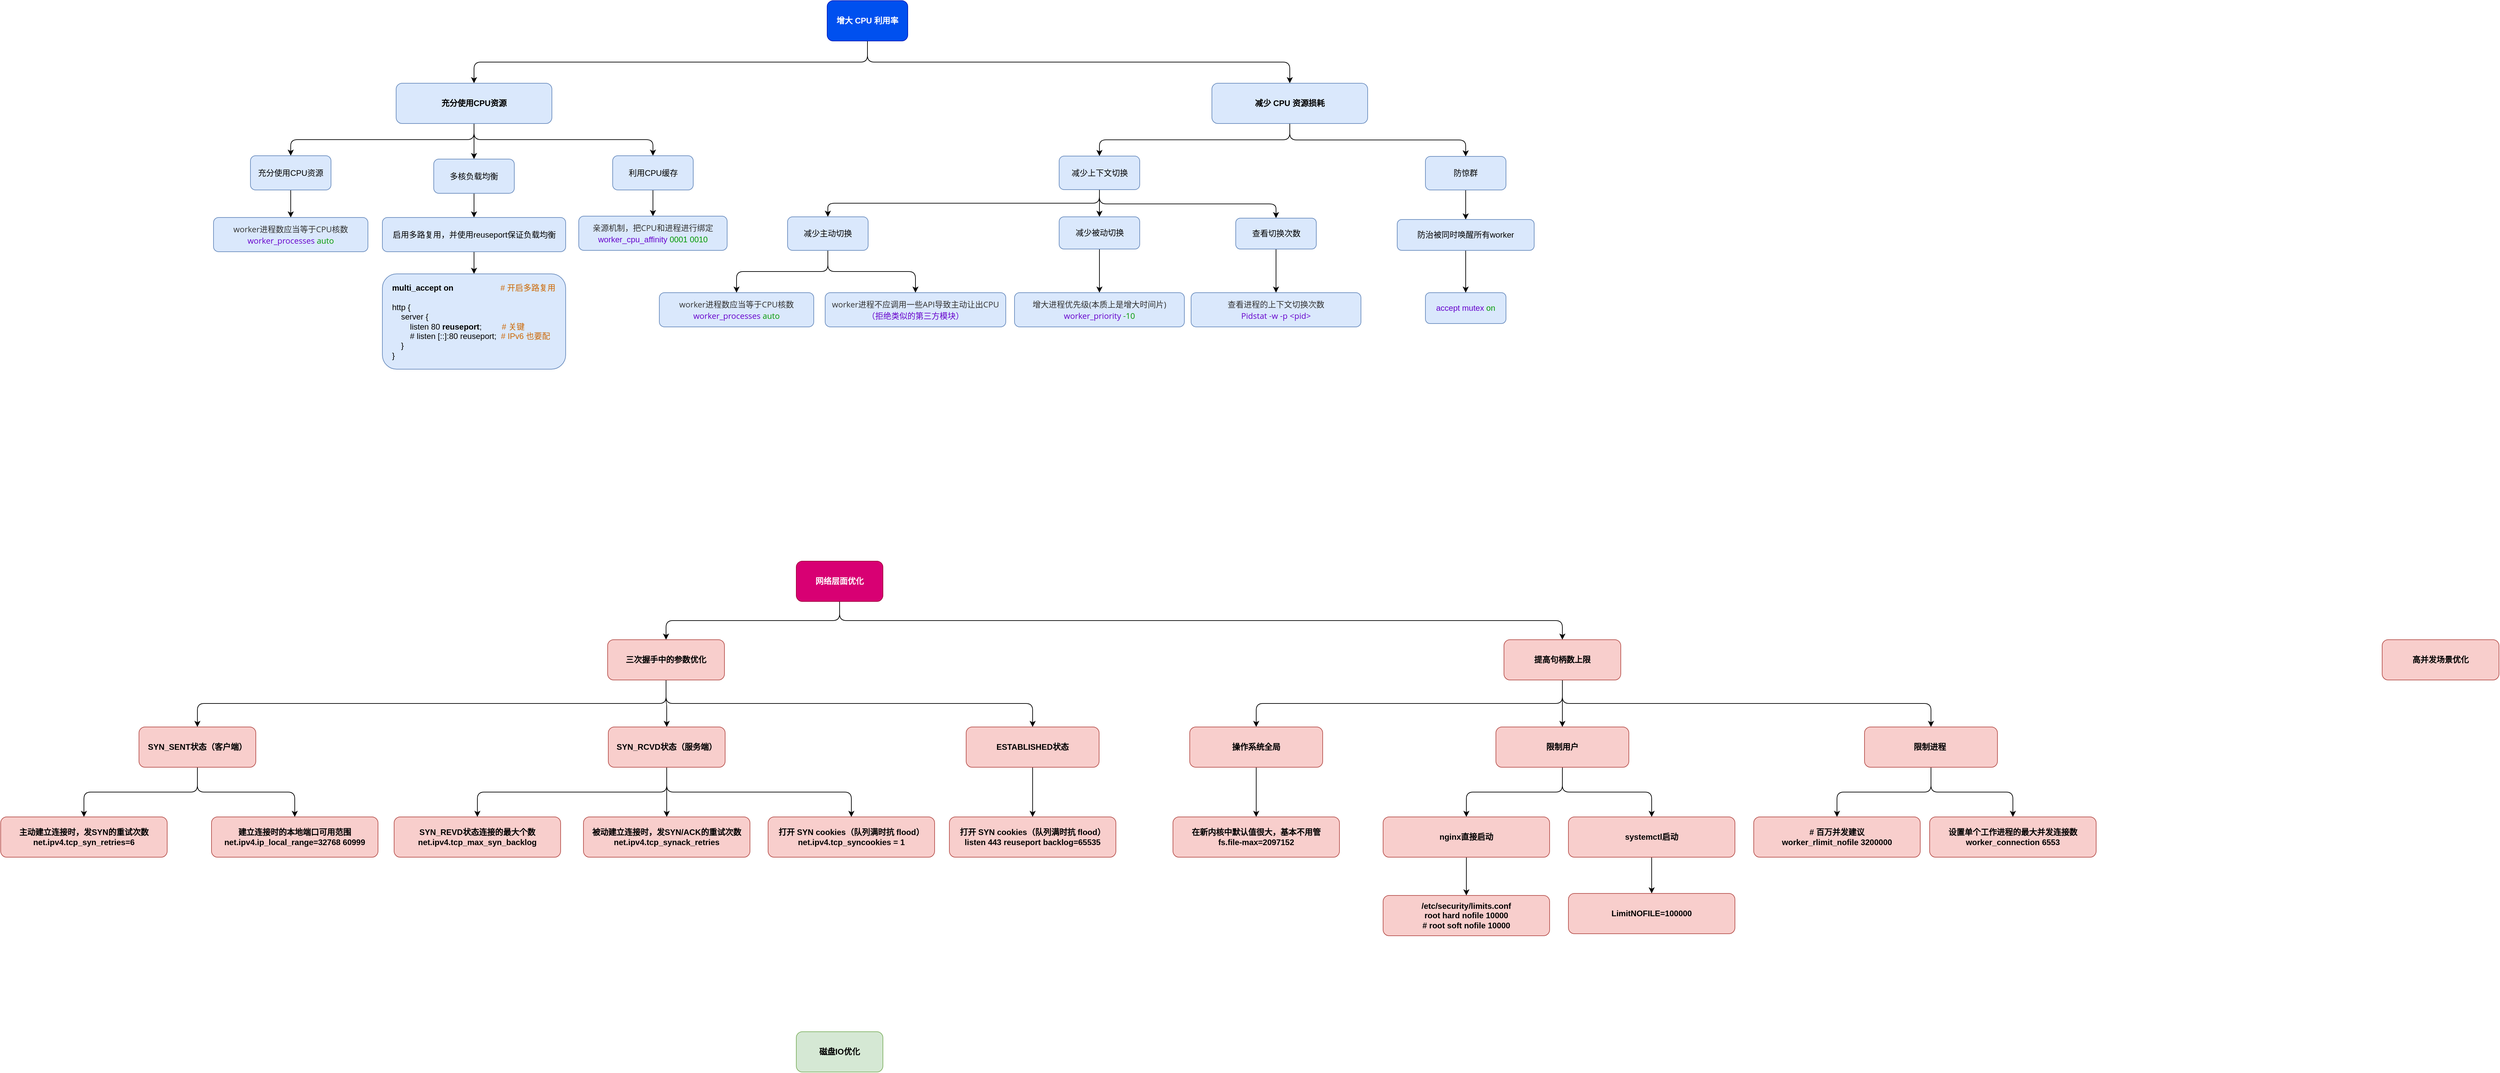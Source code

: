 <mxfile version="24.2.5" type="device">
  <diagram name="第 1 页" id="2fdxpdfWmJtgKMFPQG-g">
    <mxGraphModel dx="3190" dy="2193" grid="0" gridSize="10" guides="1" tooltips="1" connect="1" arrows="1" fold="1" page="0" pageScale="1" pageWidth="827" pageHeight="1169" math="0" shadow="0">
      <root>
        <mxCell id="0" />
        <mxCell id="1" parent="0" />
        <mxCell id="4s8HwlQ_kGbb7kiYkFLs-62" value="" style="group" parent="1" vertex="1" connectable="0">
          <mxGeometry x="-184" y="-724" width="1967" height="540" as="geometry" />
        </mxCell>
        <mxCell id="4s8HwlQ_kGbb7kiYkFLs-13" style="edgeStyle=orthogonalEdgeStyle;curved=0;rounded=1;orthogonalLoop=1;jettySize=auto;html=1;exitX=0.5;exitY=1;exitDx=0;exitDy=0;entryX=0.5;entryY=0;entryDx=0;entryDy=0;strokeColor=default;align=center;verticalAlign=middle;fontFamily=Helvetica;fontSize=11;fontColor=default;labelBackgroundColor=default;endArrow=classic;" parent="4s8HwlQ_kGbb7kiYkFLs-62" source="4s8HwlQ_kGbb7kiYkFLs-1" target="4s8HwlQ_kGbb7kiYkFLs-2" edge="1">
          <mxGeometry relative="1" as="geometry" />
        </mxCell>
        <mxCell id="4s8HwlQ_kGbb7kiYkFLs-14" style="edgeStyle=orthogonalEdgeStyle;curved=0;rounded=1;orthogonalLoop=1;jettySize=auto;html=1;exitX=0.5;exitY=1;exitDx=0;exitDy=0;entryX=0.5;entryY=0;entryDx=0;entryDy=0;strokeColor=default;align=center;verticalAlign=middle;fontFamily=Helvetica;fontSize=11;fontColor=default;labelBackgroundColor=default;endArrow=classic;" parent="4s8HwlQ_kGbb7kiYkFLs-62" source="4s8HwlQ_kGbb7kiYkFLs-1" target="4s8HwlQ_kGbb7kiYkFLs-3" edge="1">
          <mxGeometry relative="1" as="geometry" />
        </mxCell>
        <mxCell id="4s8HwlQ_kGbb7kiYkFLs-1" value="增大 CPU 利用率" style="rounded=1;whiteSpace=wrap;html=1;fillColor=#0050ef;strokeColor=#001DBC;fontStyle=1;fontColor=#ffffff;" parent="4s8HwlQ_kGbb7kiYkFLs-62" vertex="1">
          <mxGeometry x="914" y="-9" width="120" height="60" as="geometry" />
        </mxCell>
        <mxCell id="4s8HwlQ_kGbb7kiYkFLs-18" style="edgeStyle=orthogonalEdgeStyle;curved=0;rounded=1;orthogonalLoop=1;jettySize=auto;html=1;exitX=0.5;exitY=1;exitDx=0;exitDy=0;entryX=0.5;entryY=0;entryDx=0;entryDy=0;strokeColor=default;align=center;verticalAlign=middle;fontFamily=Helvetica;fontSize=11;fontColor=default;labelBackgroundColor=default;endArrow=classic;" parent="4s8HwlQ_kGbb7kiYkFLs-62" source="4s8HwlQ_kGbb7kiYkFLs-2" target="4s8HwlQ_kGbb7kiYkFLs-15" edge="1">
          <mxGeometry relative="1" as="geometry" />
        </mxCell>
        <mxCell id="4s8HwlQ_kGbb7kiYkFLs-19" style="edgeStyle=orthogonalEdgeStyle;curved=0;rounded=1;orthogonalLoop=1;jettySize=auto;html=1;exitX=0.5;exitY=1;exitDx=0;exitDy=0;entryX=0.5;entryY=0;entryDx=0;entryDy=0;strokeColor=default;align=center;verticalAlign=middle;fontFamily=Helvetica;fontSize=11;fontColor=default;labelBackgroundColor=default;endArrow=classic;" parent="4s8HwlQ_kGbb7kiYkFLs-62" source="4s8HwlQ_kGbb7kiYkFLs-2" target="4s8HwlQ_kGbb7kiYkFLs-16" edge="1">
          <mxGeometry relative="1" as="geometry" />
        </mxCell>
        <mxCell id="4s8HwlQ_kGbb7kiYkFLs-28" style="edgeStyle=orthogonalEdgeStyle;curved=0;rounded=1;orthogonalLoop=1;jettySize=auto;html=1;exitX=0.5;exitY=1;exitDx=0;exitDy=0;strokeColor=default;align=center;verticalAlign=middle;fontFamily=Helvetica;fontSize=11;fontColor=default;labelBackgroundColor=default;endArrow=classic;" parent="4s8HwlQ_kGbb7kiYkFLs-62" source="4s8HwlQ_kGbb7kiYkFLs-2" target="4s8HwlQ_kGbb7kiYkFLs-27" edge="1">
          <mxGeometry relative="1" as="geometry" />
        </mxCell>
        <mxCell id="4s8HwlQ_kGbb7kiYkFLs-2" value="&lt;b&gt;充分使用CPU资源&lt;/b&gt;" style="rounded=1;whiteSpace=wrap;html=1;fillColor=#dae8fc;strokeColor=#6c8ebf;" parent="4s8HwlQ_kGbb7kiYkFLs-62" vertex="1">
          <mxGeometry x="272" y="114" width="232" height="60" as="geometry" />
        </mxCell>
        <mxCell id="4s8HwlQ_kGbb7kiYkFLs-8" style="edgeStyle=orthogonalEdgeStyle;rounded=1;orthogonalLoop=1;jettySize=auto;html=1;exitX=0.5;exitY=1;exitDx=0;exitDy=0;entryX=0.5;entryY=0;entryDx=0;entryDy=0;curved=0;" parent="4s8HwlQ_kGbb7kiYkFLs-62" source="4s8HwlQ_kGbb7kiYkFLs-3" target="4s8HwlQ_kGbb7kiYkFLs-4" edge="1">
          <mxGeometry relative="1" as="geometry" />
        </mxCell>
        <mxCell id="4s8HwlQ_kGbb7kiYkFLs-26" style="edgeStyle=orthogonalEdgeStyle;curved=0;rounded=1;orthogonalLoop=1;jettySize=auto;html=1;exitX=0.5;exitY=1;exitDx=0;exitDy=0;entryX=0.5;entryY=0;entryDx=0;entryDy=0;strokeColor=default;align=center;verticalAlign=middle;fontFamily=Helvetica;fontSize=11;fontColor=default;labelBackgroundColor=default;endArrow=classic;" parent="4s8HwlQ_kGbb7kiYkFLs-62" source="4s8HwlQ_kGbb7kiYkFLs-3" target="4s8HwlQ_kGbb7kiYkFLs-25" edge="1">
          <mxGeometry relative="1" as="geometry" />
        </mxCell>
        <mxCell id="4s8HwlQ_kGbb7kiYkFLs-3" value="&lt;b&gt;减少 CPU 资源损耗&lt;/b&gt;" style="rounded=1;whiteSpace=wrap;html=1;fillColor=#dae8fc;strokeColor=#6c8ebf;" parent="4s8HwlQ_kGbb7kiYkFLs-62" vertex="1">
          <mxGeometry x="1487" y="114" width="232" height="60" as="geometry" />
        </mxCell>
        <mxCell id="4s8HwlQ_kGbb7kiYkFLs-52" style="edgeStyle=orthogonalEdgeStyle;curved=0;rounded=1;orthogonalLoop=1;jettySize=auto;html=1;exitX=0.5;exitY=1;exitDx=0;exitDy=0;entryX=0.5;entryY=0;entryDx=0;entryDy=0;strokeColor=default;align=center;verticalAlign=middle;fontFamily=Helvetica;fontSize=11;fontColor=default;labelBackgroundColor=default;endArrow=classic;" parent="4s8HwlQ_kGbb7kiYkFLs-62" source="4s8HwlQ_kGbb7kiYkFLs-4" target="4s8HwlQ_kGbb7kiYkFLs-5" edge="1">
          <mxGeometry relative="1" as="geometry" />
        </mxCell>
        <mxCell id="4s8HwlQ_kGbb7kiYkFLs-54" style="edgeStyle=orthogonalEdgeStyle;curved=0;rounded=1;orthogonalLoop=1;jettySize=auto;html=1;exitX=0.5;exitY=1;exitDx=0;exitDy=0;entryX=0.5;entryY=0;entryDx=0;entryDy=0;strokeColor=default;align=center;verticalAlign=middle;fontFamily=Helvetica;fontSize=11;fontColor=default;labelBackgroundColor=default;endArrow=classic;" parent="4s8HwlQ_kGbb7kiYkFLs-62" source="4s8HwlQ_kGbb7kiYkFLs-4" target="4s8HwlQ_kGbb7kiYkFLs-6" edge="1">
          <mxGeometry relative="1" as="geometry" />
        </mxCell>
        <mxCell id="4s8HwlQ_kGbb7kiYkFLs-57" style="edgeStyle=orthogonalEdgeStyle;curved=0;rounded=1;orthogonalLoop=1;jettySize=auto;html=1;exitX=0.5;exitY=1;exitDx=0;exitDy=0;entryX=0.5;entryY=0;entryDx=0;entryDy=0;strokeColor=default;align=center;verticalAlign=middle;fontFamily=Helvetica;fontSize=11;fontColor=default;labelBackgroundColor=default;endArrow=classic;" parent="4s8HwlQ_kGbb7kiYkFLs-62" source="4s8HwlQ_kGbb7kiYkFLs-4" target="4s8HwlQ_kGbb7kiYkFLs-7" edge="1">
          <mxGeometry relative="1" as="geometry" />
        </mxCell>
        <mxCell id="4s8HwlQ_kGbb7kiYkFLs-4" value="减少上下文切换" style="rounded=1;whiteSpace=wrap;html=1;fillColor=#dae8fc;strokeColor=#6c8ebf;" parent="4s8HwlQ_kGbb7kiYkFLs-62" vertex="1">
          <mxGeometry x="1259.5" y="222.5" width="120" height="50" as="geometry" />
        </mxCell>
        <mxCell id="4s8HwlQ_kGbb7kiYkFLs-38" style="edgeStyle=orthogonalEdgeStyle;curved=0;rounded=1;orthogonalLoop=1;jettySize=auto;html=1;exitX=0.5;exitY=1;exitDx=0;exitDy=0;entryX=0.5;entryY=0;entryDx=0;entryDy=0;strokeColor=default;align=center;verticalAlign=middle;fontFamily=Helvetica;fontSize=11;fontColor=default;labelBackgroundColor=default;endArrow=classic;" parent="4s8HwlQ_kGbb7kiYkFLs-62" source="4s8HwlQ_kGbb7kiYkFLs-5" target="4s8HwlQ_kGbb7kiYkFLs-36" edge="1">
          <mxGeometry relative="1" as="geometry" />
        </mxCell>
        <mxCell id="4s8HwlQ_kGbb7kiYkFLs-39" style="edgeStyle=orthogonalEdgeStyle;curved=0;rounded=1;orthogonalLoop=1;jettySize=auto;html=1;exitX=0.5;exitY=1;exitDx=0;exitDy=0;entryX=0.5;entryY=0;entryDx=0;entryDy=0;strokeColor=default;align=center;verticalAlign=middle;fontFamily=Helvetica;fontSize=11;fontColor=default;labelBackgroundColor=default;endArrow=classic;" parent="4s8HwlQ_kGbb7kiYkFLs-62" source="4s8HwlQ_kGbb7kiYkFLs-5" target="4s8HwlQ_kGbb7kiYkFLs-37" edge="1">
          <mxGeometry relative="1" as="geometry" />
        </mxCell>
        <mxCell id="4s8HwlQ_kGbb7kiYkFLs-5" value="减少主动切换" style="rounded=1;whiteSpace=wrap;html=1;fillColor=#dae8fc;strokeColor=#6c8ebf;" parent="4s8HwlQ_kGbb7kiYkFLs-62" vertex="1">
          <mxGeometry x="855" y="313" width="120" height="50" as="geometry" />
        </mxCell>
        <mxCell id="4s8HwlQ_kGbb7kiYkFLs-53" style="edgeStyle=orthogonalEdgeStyle;curved=0;rounded=1;orthogonalLoop=1;jettySize=auto;html=1;exitX=0.5;exitY=1;exitDx=0;exitDy=0;entryX=0.5;entryY=0;entryDx=0;entryDy=0;strokeColor=default;align=center;verticalAlign=middle;fontFamily=Helvetica;fontSize=11;fontColor=default;labelBackgroundColor=default;endArrow=classic;" parent="4s8HwlQ_kGbb7kiYkFLs-62" source="4s8HwlQ_kGbb7kiYkFLs-6" target="4s8HwlQ_kGbb7kiYkFLs-51" edge="1">
          <mxGeometry relative="1" as="geometry" />
        </mxCell>
        <mxCell id="4s8HwlQ_kGbb7kiYkFLs-6" value="减少被动切换" style="rounded=1;whiteSpace=wrap;html=1;fillColor=#dae8fc;strokeColor=#6c8ebf;" parent="4s8HwlQ_kGbb7kiYkFLs-62" vertex="1">
          <mxGeometry x="1259.5" y="313" width="120" height="48" as="geometry" />
        </mxCell>
        <mxCell id="4s8HwlQ_kGbb7kiYkFLs-56" style="edgeStyle=orthogonalEdgeStyle;curved=0;rounded=1;orthogonalLoop=1;jettySize=auto;html=1;exitX=0.5;exitY=1;exitDx=0;exitDy=0;entryX=0.5;entryY=0;entryDx=0;entryDy=0;strokeColor=default;align=center;verticalAlign=middle;fontFamily=Helvetica;fontSize=11;fontColor=default;labelBackgroundColor=default;endArrow=classic;" parent="4s8HwlQ_kGbb7kiYkFLs-62" source="4s8HwlQ_kGbb7kiYkFLs-7" target="4s8HwlQ_kGbb7kiYkFLs-55" edge="1">
          <mxGeometry relative="1" as="geometry" />
        </mxCell>
        <mxCell id="4s8HwlQ_kGbb7kiYkFLs-7" value="查看切换次数" style="rounded=1;whiteSpace=wrap;html=1;fillColor=#dae8fc;strokeColor=#6c8ebf;" parent="4s8HwlQ_kGbb7kiYkFLs-62" vertex="1">
          <mxGeometry x="1522.5" y="315" width="120" height="46" as="geometry" />
        </mxCell>
        <mxCell id="4s8HwlQ_kGbb7kiYkFLs-21" style="edgeStyle=orthogonalEdgeStyle;curved=0;rounded=1;orthogonalLoop=1;jettySize=auto;html=1;exitX=0.5;exitY=1;exitDx=0;exitDy=0;entryX=0.5;entryY=0;entryDx=0;entryDy=0;strokeColor=default;align=center;verticalAlign=middle;fontFamily=Helvetica;fontSize=11;fontColor=default;labelBackgroundColor=default;endArrow=classic;" parent="4s8HwlQ_kGbb7kiYkFLs-62" source="4s8HwlQ_kGbb7kiYkFLs-15" target="4s8HwlQ_kGbb7kiYkFLs-20" edge="1">
          <mxGeometry relative="1" as="geometry" />
        </mxCell>
        <mxCell id="4s8HwlQ_kGbb7kiYkFLs-15" value="充分使用CPU资源" style="rounded=1;whiteSpace=wrap;html=1;fillColor=#dae8fc;strokeColor=#6c8ebf;" parent="4s8HwlQ_kGbb7kiYkFLs-62" vertex="1">
          <mxGeometry x="55" y="222" width="120" height="51" as="geometry" />
        </mxCell>
        <mxCell id="4s8HwlQ_kGbb7kiYkFLs-31" style="edgeStyle=orthogonalEdgeStyle;curved=0;rounded=1;orthogonalLoop=1;jettySize=auto;html=1;exitX=0.5;exitY=1;exitDx=0;exitDy=0;entryX=0.5;entryY=0;entryDx=0;entryDy=0;strokeColor=default;align=center;verticalAlign=middle;fontFamily=Helvetica;fontSize=11;fontColor=default;labelBackgroundColor=default;endArrow=classic;" parent="4s8HwlQ_kGbb7kiYkFLs-62" source="4s8HwlQ_kGbb7kiYkFLs-16" target="4s8HwlQ_kGbb7kiYkFLs-29" edge="1">
          <mxGeometry relative="1" as="geometry" />
        </mxCell>
        <mxCell id="4s8HwlQ_kGbb7kiYkFLs-16" value="多核负载均衡" style="rounded=1;whiteSpace=wrap;html=1;fillColor=#dae8fc;strokeColor=#6c8ebf;" parent="4s8HwlQ_kGbb7kiYkFLs-62" vertex="1">
          <mxGeometry x="328" y="227" width="120" height="51" as="geometry" />
        </mxCell>
        <mxCell id="4s8HwlQ_kGbb7kiYkFLs-20" value="&lt;p style=&quot;line-height: 140%;&quot;&gt;&lt;span style=&quot;background-color: initial; orphans: 4; white-space-collapse: preserve; color: rgb(51, 51, 51); font-family: &amp;quot;Open Sans&amp;quot;, &amp;quot;Clear Sans&amp;quot;, &amp;quot;Helvetica Neue&amp;quot;, Helvetica, Arial, &amp;quot;Segoe UI Emoji&amp;quot;, sans-serif; text-align: left;&quot;&gt;&lt;font style=&quot;font-size: 12px;&quot;&gt;worker进程数应当等于CPU核数&lt;br&gt;&lt;/font&gt;&lt;/span&gt;&lt;font style=&quot;orphans: 4; text-align: left; white-space-collapse: preserve;&quot; color=&quot;#6600cc&quot; face=&quot;Open Sans, Clear Sans, Helvetica Neue, Helvetica, Arial, Segoe UI Emoji, sans-serif&quot;&gt;worker_processes&lt;/font&gt;&lt;font style=&quot;orphans: 4; text-align: left; white-space-collapse: preserve;&quot; face=&quot;Open Sans, Clear Sans, Helvetica Neue, Helvetica, Arial, Segoe UI Emoji, sans-serif&quot; color=&quot;#333333&quot;&gt; &lt;/font&gt;&lt;font style=&quot;orphans: 4; text-align: left; white-space-collapse: preserve;&quot; color=&quot;#009900&quot; face=&quot;Open Sans, Clear Sans, Helvetica Neue, Helvetica, Arial, Segoe UI Emoji, sans-serif&quot;&gt;auto&lt;/font&gt;&lt;span style=&quot;background-color: initial; orphans: 4; white-space-collapse: preserve; color: rgb(51, 51, 51); font-family: &amp;quot;Open Sans&amp;quot;, &amp;quot;Clear Sans&amp;quot;, &amp;quot;Helvetica Neue&amp;quot;, Helvetica, Arial, &amp;quot;Segoe UI Emoji&amp;quot;, sans-serif; text-align: left;&quot;&gt;&lt;font style=&quot;font-size: 12px;&quot;&gt;&lt;br&gt;&lt;/font&gt;&lt;/span&gt;&lt;/p&gt;" style="rounded=1;whiteSpace=wrap;html=1;fillColor=#dae8fc;strokeColor=#6c8ebf;" parent="4s8HwlQ_kGbb7kiYkFLs-62" vertex="1">
          <mxGeometry y="314" width="230" height="51" as="geometry" />
        </mxCell>
        <mxCell id="4s8HwlQ_kGbb7kiYkFLs-60" style="edgeStyle=orthogonalEdgeStyle;curved=0;rounded=1;orthogonalLoop=1;jettySize=auto;html=1;exitX=0.5;exitY=1;exitDx=0;exitDy=0;entryX=0.5;entryY=0;entryDx=0;entryDy=0;strokeColor=default;align=center;verticalAlign=middle;fontFamily=Helvetica;fontSize=11;fontColor=default;labelBackgroundColor=default;endArrow=classic;" parent="4s8HwlQ_kGbb7kiYkFLs-62" source="4s8HwlQ_kGbb7kiYkFLs-25" target="4s8HwlQ_kGbb7kiYkFLs-59" edge="1">
          <mxGeometry relative="1" as="geometry" />
        </mxCell>
        <mxCell id="4s8HwlQ_kGbb7kiYkFLs-25" value="防惊群" style="rounded=1;whiteSpace=wrap;html=1;fillColor=#dae8fc;strokeColor=#6c8ebf;" parent="4s8HwlQ_kGbb7kiYkFLs-62" vertex="1">
          <mxGeometry x="1805" y="223" width="120" height="50" as="geometry" />
        </mxCell>
        <mxCell id="4s8HwlQ_kGbb7kiYkFLs-34" style="edgeStyle=orthogonalEdgeStyle;curved=0;rounded=1;orthogonalLoop=1;jettySize=auto;html=1;exitX=0.5;exitY=1;exitDx=0;exitDy=0;entryX=0.5;entryY=0;entryDx=0;entryDy=0;strokeColor=default;align=center;verticalAlign=middle;fontFamily=Helvetica;fontSize=11;fontColor=default;labelBackgroundColor=default;endArrow=classic;" parent="4s8HwlQ_kGbb7kiYkFLs-62" source="4s8HwlQ_kGbb7kiYkFLs-27" target="4s8HwlQ_kGbb7kiYkFLs-33" edge="1">
          <mxGeometry relative="1" as="geometry" />
        </mxCell>
        <mxCell id="4s8HwlQ_kGbb7kiYkFLs-27" value="利用CPU缓存" style="rounded=1;whiteSpace=wrap;html=1;fillColor=#dae8fc;strokeColor=#6c8ebf;" parent="4s8HwlQ_kGbb7kiYkFLs-62" vertex="1">
          <mxGeometry x="594.5" y="222" width="120" height="51" as="geometry" />
        </mxCell>
        <mxCell id="4s8HwlQ_kGbb7kiYkFLs-32" style="edgeStyle=orthogonalEdgeStyle;curved=0;rounded=1;orthogonalLoop=1;jettySize=auto;html=1;exitX=0.5;exitY=1;exitDx=0;exitDy=0;entryX=0.5;entryY=0;entryDx=0;entryDy=0;strokeColor=default;align=center;verticalAlign=middle;fontFamily=Helvetica;fontSize=11;fontColor=default;labelBackgroundColor=default;endArrow=classic;" parent="4s8HwlQ_kGbb7kiYkFLs-62" source="4s8HwlQ_kGbb7kiYkFLs-29" target="4s8HwlQ_kGbb7kiYkFLs-30" edge="1">
          <mxGeometry relative="1" as="geometry" />
        </mxCell>
        <mxCell id="4s8HwlQ_kGbb7kiYkFLs-29" value="启用多路复用，并使用reuseport保证负载均衡" style="rounded=1;whiteSpace=wrap;html=1;fillColor=#dae8fc;strokeColor=#6c8ebf;" parent="4s8HwlQ_kGbb7kiYkFLs-62" vertex="1">
          <mxGeometry x="251.5" y="314" width="273" height="51" as="geometry" />
        </mxCell>
        <mxCell id="4s8HwlQ_kGbb7kiYkFLs-30" value="&lt;div&gt;&lt;b&gt;multi_accept on&lt;/b&gt;&amp;nbsp; &amp;nbsp; &amp;nbsp; &amp;nbsp; &amp;nbsp; &amp;nbsp; &amp;nbsp; &amp;nbsp; &amp;nbsp; &amp;nbsp; &amp;nbsp;&lt;font color=&quot;#cc6600&quot;&gt;# 开启多路复用&lt;/font&gt;&lt;/div&gt;&lt;div&gt;&lt;br&gt;http {&lt;/div&gt;&lt;div&gt;&amp;nbsp; &amp;nbsp; server {&lt;/div&gt;&lt;div&gt;&amp;nbsp; &amp;nbsp; &amp;nbsp; &amp;nbsp; listen 80 &lt;b&gt;reuseport&lt;/b&gt;;&amp;nbsp; &amp;nbsp; &amp;nbsp; &amp;nbsp; &amp;nbsp;&lt;font color=&quot;#cc6600&quot;&gt;# 关键&lt;/font&gt;&lt;/div&gt;&lt;div&gt;&amp;nbsp; &amp;nbsp; &amp;nbsp; &amp;nbsp; # listen [::]:80 reuseport;&amp;nbsp; &lt;font color=&quot;#cc6600&quot;&gt;# IPv6 也要配&lt;/font&gt;&lt;/div&gt;&lt;div&gt;&amp;nbsp; &amp;nbsp; }&lt;/div&gt;&lt;div&gt;}&lt;/div&gt;" style="rounded=1;whiteSpace=wrap;html=1;fillColor=#dae8fc;strokeColor=#6c8ebf;align=left;spacingLeft=12;" parent="4s8HwlQ_kGbb7kiYkFLs-62" vertex="1">
          <mxGeometry x="251.5" y="398" width="273" height="142" as="geometry" />
        </mxCell>
        <mxCell id="4s8HwlQ_kGbb7kiYkFLs-33" value="&lt;p style=&quot;line-height: 140%;&quot;&gt;&lt;span style=&quot;box-sizing: border-box; --tw-border-spacing-x: 0; --tw-border-spacing-y: 0; --tw-translate-x: 0; --tw-translate-y: 0; --tw-rotate: 0; --tw-skew-x: 0; --tw-skew-y: 0; --tw-scale-x: 1; --tw-scale-y: 1; --tw-pan-x: ; --tw-pan-y: ; --tw-pinch-zoom: ; --tw-scroll-snap-strictness: proximity; --tw-ordinal: ; --tw-slashed-zero: ; --tw-numeric-figure: ; --tw-numeric-spacing: ; --tw-numeric-fraction: ; --tw-ring-inset: ; --tw-ring-offset-width: 0px; --tw-ring-offset-color: #fff; --tw-ring-color: rgb(59 130 246 / .5); --tw-ring-offset-shadow: 0 0 #0000; --tw-ring-shadow: 0 0 #0000; --tw-shadow: 0 0 #0000; --tw-shadow-colored: 0 0 #0000; --tw-blur: ; --tw-brightness: ; --tw-contrast: ; --tw-grayscale: ; --tw-hue-rotate: ; --tw-invert: ; --tw-saturate: ; --tw-sepia: ; --tw-drop-shadow: ; --tw-backdrop-blur: ; --tw-backdrop-brightness: ; --tw-backdrop-contrast: ; --tw-backdrop-grayscale: ; --tw-backdrop-hue-rotate: ; --tw-backdrop-invert: ; --tw-backdrop-opacity: ; --tw-backdrop-saturate: ; --tw-backdrop-sepia: ; color: rgb(51, 51, 51); font-family: &amp;quot;Open Sans&amp;quot;, &amp;quot;Clear Sans&amp;quot;, &amp;quot;Helvetica Neue&amp;quot;, Helvetica, Arial, &amp;quot;Segoe UI Emoji&amp;quot;, sans-serif; orphans: 4; text-align: start; white-space-collapse: preserve;&quot;&gt;&lt;font style=&quot;font-size: 12px;&quot;&gt;亲源机制，把CPU和进程进行绑定&lt;/font&gt;&lt;/span&gt;&lt;font color=&quot;#6600cc&quot;&gt;&lt;br&gt;worker_cpu_affinity&lt;/font&gt; &lt;font color=&quot;#009900&quot;&gt;0001 0010&lt;/font&gt;&lt;/p&gt;" style="rounded=1;whiteSpace=wrap;html=1;fillColor=#dae8fc;strokeColor=#6c8ebf;" parent="4s8HwlQ_kGbb7kiYkFLs-62" vertex="1">
          <mxGeometry x="544" y="312" width="221" height="51" as="geometry" />
        </mxCell>
        <mxCell id="4s8HwlQ_kGbb7kiYkFLs-36" value="&lt;p style=&quot;line-height: 140%;&quot;&gt;&lt;span style=&quot;background-color: initial; orphans: 4; white-space-collapse: preserve; color: rgb(51, 51, 51); font-family: &amp;quot;Open Sans&amp;quot;, &amp;quot;Clear Sans&amp;quot;, &amp;quot;Helvetica Neue&amp;quot;, Helvetica, Arial, &amp;quot;Segoe UI Emoji&amp;quot;, sans-serif; text-align: left;&quot;&gt;&lt;font style=&quot;font-size: 12px;&quot;&gt;worker进程数应当等于CPU核数&lt;br&gt;&lt;/font&gt;&lt;/span&gt;&lt;font style=&quot;orphans: 4; text-align: left; white-space-collapse: preserve;&quot; color=&quot;#6600cc&quot; face=&quot;Open Sans, Clear Sans, Helvetica Neue, Helvetica, Arial, Segoe UI Emoji, sans-serif&quot;&gt;worker_processes&lt;/font&gt;&lt;font style=&quot;orphans: 4; text-align: left; white-space-collapse: preserve;&quot; face=&quot;Open Sans, Clear Sans, Helvetica Neue, Helvetica, Arial, Segoe UI Emoji, sans-serif&quot; color=&quot;#333333&quot;&gt; &lt;/font&gt;&lt;font style=&quot;orphans: 4; text-align: left; white-space-collapse: preserve;&quot; color=&quot;#009900&quot; face=&quot;Open Sans, Clear Sans, Helvetica Neue, Helvetica, Arial, Segoe UI Emoji, sans-serif&quot;&gt;auto&lt;/font&gt;&lt;span style=&quot;background-color: initial; orphans: 4; white-space-collapse: preserve; color: rgb(51, 51, 51); font-family: &amp;quot;Open Sans&amp;quot;, &amp;quot;Clear Sans&amp;quot;, &amp;quot;Helvetica Neue&amp;quot;, Helvetica, Arial, &amp;quot;Segoe UI Emoji&amp;quot;, sans-serif; text-align: left;&quot;&gt;&lt;font style=&quot;font-size: 12px;&quot;&gt;&lt;br&gt;&lt;/font&gt;&lt;/span&gt;&lt;/p&gt;" style="rounded=1;whiteSpace=wrap;html=1;fillColor=#dae8fc;strokeColor=#6c8ebf;" parent="4s8HwlQ_kGbb7kiYkFLs-62" vertex="1">
          <mxGeometry x="664" y="426" width="230" height="51" as="geometry" />
        </mxCell>
        <mxCell id="4s8HwlQ_kGbb7kiYkFLs-37" value="&lt;p style=&quot;line-height: 140%;&quot;&gt;&lt;span style=&quot;color: rgb(51, 51, 51); font-family: &amp;quot;Open Sans&amp;quot;, &amp;quot;Clear Sans&amp;quot;, &amp;quot;Helvetica Neue&amp;quot;, Helvetica, Arial, &amp;quot;Segoe UI Emoji&amp;quot;, sans-serif; orphans: 4; text-align: left; white-space-collapse: preserve;&quot;&gt;&lt;font style=&quot;font-size: 12px;&quot;&gt;worker进程不应调用一些API导致主动让出CPU&lt;/font&gt;&lt;/span&gt;&lt;span style=&quot;background-color: initial; orphans: 4; white-space-collapse: preserve; color: rgb(51, 51, 51); font-family: &amp;quot;Open Sans&amp;quot;, &amp;quot;Clear Sans&amp;quot;, &amp;quot;Helvetica Neue&amp;quot;, Helvetica, Arial, &amp;quot;Segoe UI Emoji&amp;quot;, sans-serif; text-align: left;&quot;&gt;&lt;font style=&quot;font-size: 12px;&quot;&gt;&lt;br&gt;&lt;/font&gt;&lt;/span&gt;&lt;span style=&quot;background-color: initial; orphans: 4; white-space-collapse: preserve; font-family: &amp;quot;Open Sans&amp;quot;, &amp;quot;Clear Sans&amp;quot;, &amp;quot;Helvetica Neue&amp;quot;, Helvetica, Arial, &amp;quot;Segoe UI Emoji&amp;quot;, sans-serif; text-align: left;&quot;&gt;&lt;font color=&quot;#6600cc&quot; style=&quot;font-size: 12px;&quot;&gt;（拒绝类似的第三方模块）&lt;/font&gt;&lt;/span&gt;&lt;/p&gt;" style="rounded=1;whiteSpace=wrap;html=1;fillColor=#dae8fc;strokeColor=#6c8ebf;" parent="4s8HwlQ_kGbb7kiYkFLs-62" vertex="1">
          <mxGeometry x="911" y="426" width="269" height="51" as="geometry" />
        </mxCell>
        <mxCell id="4s8HwlQ_kGbb7kiYkFLs-51" value="&lt;p style=&quot;line-height: 40%;&quot;&gt;&lt;span style=&quot;background-color: initial; orphans: 4; text-align: left;&quot;&gt;&lt;font style=&quot;&quot;&gt;&lt;font face=&quot;Open Sans, Clear Sans, Helvetica Neue, Helvetica, Arial, Segoe UI Emoji, sans-serif&quot; color=&quot;#333333&quot;&gt;&lt;span style=&quot;white-space-collapse: preserve;&quot;&gt;增大进程优先级(本质上是增大时间片)&lt;/span&gt;&lt;/font&gt;&lt;/font&gt;&lt;/span&gt;&lt;/p&gt;&lt;p style=&quot;line-height: 40%;&quot;&gt;&lt;font style=&quot;background-color: initial; white-space-collapse: preserve; orphans: 4;&quot; face=&quot;Open Sans, Clear Sans, Helvetica Neue, Helvetica, Arial, Segoe UI Emoji, sans-serif&quot; color=&quot;#6600cc&quot;&gt;worker_priority &lt;/font&gt;&lt;font style=&quot;background-color: initial; white-space-collapse: preserve; orphans: 4;&quot; color=&quot;#009900&quot; face=&quot;Open Sans, Clear Sans, Helvetica Neue, Helvetica, Arial, Segoe UI Emoji, sans-serif&quot;&gt;-10&lt;/font&gt;&lt;/p&gt;&lt;p&gt;&lt;/p&gt;" style="rounded=1;whiteSpace=wrap;html=1;fillColor=#dae8fc;strokeColor=#6c8ebf;" parent="4s8HwlQ_kGbb7kiYkFLs-62" vertex="1">
          <mxGeometry x="1193" y="426" width="253" height="51" as="geometry" />
        </mxCell>
        <mxCell id="4s8HwlQ_kGbb7kiYkFLs-55" value="&lt;p style=&quot;orphans: 4; text-align: left; line-height: 40%;&quot;&gt;&lt;font face=&quot;Open Sans, Clear Sans, Helvetica Neue, Helvetica, Arial, Segoe UI Emoji, sans-serif&quot; color=&quot;#333333&quot;&gt;&lt;span style=&quot;white-space-collapse: preserve;&quot;&gt;查看进程的上下文切换次数&lt;/span&gt;&lt;/font&gt;&lt;br&gt;&lt;/p&gt;&lt;p style=&quot;orphans: 4; line-height: 40%;&quot;&gt;&lt;font face=&quot;Open Sans, Clear Sans, Helvetica Neue, Helvetica, Arial, Segoe UI Emoji, sans-serif&quot; color=&quot;#6600cc&quot;&gt;&lt;span style=&quot;white-space-collapse: preserve;&quot;&gt;Pidstat -w -p &amp;lt;pid&amp;gt;&lt;/span&gt;&lt;/font&gt;&lt;br&gt;&lt;/p&gt;&lt;p&gt;&lt;/p&gt;" style="rounded=1;whiteSpace=wrap;html=1;fillColor=#dae8fc;strokeColor=#6c8ebf;" parent="4s8HwlQ_kGbb7kiYkFLs-62" vertex="1">
          <mxGeometry x="1456" y="426" width="253" height="51" as="geometry" />
        </mxCell>
        <mxCell id="4s8HwlQ_kGbb7kiYkFLs-58" value="&lt;font color=&quot;#6600cc&quot;&gt;accept mutex&lt;/font&gt;&lt;font color=&quot;#009900&quot;&gt; on&lt;/font&gt;" style="rounded=1;whiteSpace=wrap;html=1;fillColor=#dae8fc;strokeColor=#6c8ebf;" parent="4s8HwlQ_kGbb7kiYkFLs-62" vertex="1">
          <mxGeometry x="1805" y="426" width="120" height="46" as="geometry" />
        </mxCell>
        <mxCell id="4s8HwlQ_kGbb7kiYkFLs-61" style="edgeStyle=orthogonalEdgeStyle;curved=0;rounded=1;orthogonalLoop=1;jettySize=auto;html=1;exitX=0.5;exitY=1;exitDx=0;exitDy=0;strokeColor=default;align=center;verticalAlign=middle;fontFamily=Helvetica;fontSize=11;fontColor=default;labelBackgroundColor=default;endArrow=classic;" parent="4s8HwlQ_kGbb7kiYkFLs-62" source="4s8HwlQ_kGbb7kiYkFLs-59" target="4s8HwlQ_kGbb7kiYkFLs-58" edge="1">
          <mxGeometry relative="1" as="geometry" />
        </mxCell>
        <mxCell id="4s8HwlQ_kGbb7kiYkFLs-59" value="防治被同时唤醒所有worker" style="rounded=1;whiteSpace=wrap;html=1;fillColor=#dae8fc;strokeColor=#6c8ebf;" parent="4s8HwlQ_kGbb7kiYkFLs-62" vertex="1">
          <mxGeometry x="1763" y="317" width="204" height="46" as="geometry" />
        </mxCell>
        <mxCell id="4s8HwlQ_kGbb7kiYkFLs-111" style="edgeStyle=orthogonalEdgeStyle;curved=0;rounded=1;orthogonalLoop=1;jettySize=auto;html=1;exitX=0.5;exitY=1;exitDx=0;exitDy=0;entryX=0.5;entryY=0;entryDx=0;entryDy=0;strokeColor=default;align=center;verticalAlign=middle;fontFamily=Helvetica;fontSize=11;fontColor=default;labelBackgroundColor=default;endArrow=classic;" parent="1" source="4s8HwlQ_kGbb7kiYkFLs-108" target="4s8HwlQ_kGbb7kiYkFLs-110" edge="1">
          <mxGeometry relative="1" as="geometry" />
        </mxCell>
        <mxCell id="Z8aBULdX1jDbZVkzCvz0-18" style="edgeStyle=orthogonalEdgeStyle;curved=0;rounded=1;orthogonalLoop=1;jettySize=auto;html=1;exitX=0.5;exitY=1;exitDx=0;exitDy=0;entryX=0.5;entryY=0;entryDx=0;entryDy=0;strokeColor=default;align=center;verticalAlign=middle;fontFamily=Helvetica;fontSize=11;fontColor=default;labelBackgroundColor=default;endArrow=classic;" edge="1" parent="1" source="4s8HwlQ_kGbb7kiYkFLs-108" target="Z8aBULdX1jDbZVkzCvz0-17">
          <mxGeometry relative="1" as="geometry" />
        </mxCell>
        <mxCell id="4s8HwlQ_kGbb7kiYkFLs-108" value="网络层面优化" style="rounded=1;whiteSpace=wrap;html=1;fillColor=#d80073;strokeColor=#A50040;fontStyle=1;fontColor=#ffffff;" parent="1" vertex="1">
          <mxGeometry x="684" y="102" width="129" height="60" as="geometry" />
        </mxCell>
        <mxCell id="4s8HwlQ_kGbb7kiYkFLs-109" style="edgeStyle=orthogonalEdgeStyle;curved=0;rounded=1;orthogonalLoop=1;jettySize=auto;html=1;exitX=0.5;exitY=1;exitDx=0;exitDy=0;strokeColor=default;align=center;verticalAlign=middle;fontFamily=Helvetica;fontSize=11;fontColor=default;labelBackgroundColor=default;endArrow=classic;" parent="1" source="4s8HwlQ_kGbb7kiYkFLs-108" target="4s8HwlQ_kGbb7kiYkFLs-108" edge="1">
          <mxGeometry relative="1" as="geometry" />
        </mxCell>
        <mxCell id="Z8aBULdX1jDbZVkzCvz0-40" style="edgeStyle=orthogonalEdgeStyle;curved=0;rounded=1;orthogonalLoop=1;jettySize=auto;html=1;exitX=0.5;exitY=1;exitDx=0;exitDy=0;entryX=0.5;entryY=0;entryDx=0;entryDy=0;strokeColor=default;align=center;verticalAlign=middle;fontFamily=Helvetica;fontSize=11;fontColor=default;labelBackgroundColor=default;endArrow=classic;" edge="1" parent="1" source="4s8HwlQ_kGbb7kiYkFLs-110" target="Z8aBULdX1jDbZVkzCvz0-6">
          <mxGeometry relative="1" as="geometry" />
        </mxCell>
        <mxCell id="Z8aBULdX1jDbZVkzCvz0-41" style="edgeStyle=orthogonalEdgeStyle;curved=0;rounded=1;orthogonalLoop=1;jettySize=auto;html=1;exitX=0.5;exitY=1;exitDx=0;exitDy=0;entryX=0.5;entryY=0;entryDx=0;entryDy=0;strokeColor=default;align=center;verticalAlign=middle;fontFamily=Helvetica;fontSize=11;fontColor=default;labelBackgroundColor=default;endArrow=classic;" edge="1" parent="1" source="4s8HwlQ_kGbb7kiYkFLs-110" target="Z8aBULdX1jDbZVkzCvz0-12">
          <mxGeometry relative="1" as="geometry" />
        </mxCell>
        <mxCell id="Z8aBULdX1jDbZVkzCvz0-42" style="edgeStyle=orthogonalEdgeStyle;curved=0;rounded=1;orthogonalLoop=1;jettySize=auto;html=1;exitX=0.5;exitY=1;exitDx=0;exitDy=0;strokeColor=default;align=center;verticalAlign=middle;fontFamily=Helvetica;fontSize=11;fontColor=default;labelBackgroundColor=default;endArrow=classic;" edge="1" parent="1" source="4s8HwlQ_kGbb7kiYkFLs-110" target="Z8aBULdX1jDbZVkzCvz0-1">
          <mxGeometry relative="1" as="geometry" />
        </mxCell>
        <mxCell id="4s8HwlQ_kGbb7kiYkFLs-110" value="三次握手中的参数优化" style="rounded=1;whiteSpace=wrap;html=1;fillColor=#f8cecc;strokeColor=#b85450;fontStyle=1" parent="1" vertex="1">
          <mxGeometry x="403" y="219" width="174" height="60" as="geometry" />
        </mxCell>
        <mxCell id="Z8aBULdX1jDbZVkzCvz0-4" style="edgeStyle=orthogonalEdgeStyle;rounded=1;orthogonalLoop=1;jettySize=auto;html=1;exitX=0.5;exitY=1;exitDx=0;exitDy=0;entryX=0.5;entryY=0;entryDx=0;entryDy=0;curved=0;" edge="1" parent="1" source="Z8aBULdX1jDbZVkzCvz0-1" target="Z8aBULdX1jDbZVkzCvz0-2">
          <mxGeometry relative="1" as="geometry" />
        </mxCell>
        <mxCell id="Z8aBULdX1jDbZVkzCvz0-5" style="edgeStyle=orthogonalEdgeStyle;rounded=1;orthogonalLoop=1;jettySize=auto;html=1;exitX=0.5;exitY=1;exitDx=0;exitDy=0;entryX=0.5;entryY=0;entryDx=0;entryDy=0;curved=0;" edge="1" parent="1" source="Z8aBULdX1jDbZVkzCvz0-1" target="Z8aBULdX1jDbZVkzCvz0-3">
          <mxGeometry relative="1" as="geometry" />
        </mxCell>
        <mxCell id="Z8aBULdX1jDbZVkzCvz0-1" value="SYN_SENT状态（客户端）" style="rounded=1;whiteSpace=wrap;html=1;fillColor=#f8cecc;strokeColor=#b85450;fontStyle=1" vertex="1" parent="1">
          <mxGeometry x="-295" y="349" width="174" height="60" as="geometry" />
        </mxCell>
        <mxCell id="Z8aBULdX1jDbZVkzCvz0-2" value="主动建立连接时，发SYN的重试次数&lt;br&gt;net.ipv4.tcp_syn_retries=6" style="rounded=1;whiteSpace=wrap;html=1;fillColor=#f8cecc;strokeColor=#b85450;fontStyle=1" vertex="1" parent="1">
          <mxGeometry x="-501" y="483" width="248" height="60" as="geometry" />
        </mxCell>
        <mxCell id="Z8aBULdX1jDbZVkzCvz0-3" value="建立连接时的本地端口可用范围&lt;br&gt;net.ipv4.ip_local_range=32768 60999" style="rounded=1;whiteSpace=wrap;html=1;fillColor=#f8cecc;strokeColor=#b85450;fontStyle=1" vertex="1" parent="1">
          <mxGeometry x="-187" y="483" width="248" height="60" as="geometry" />
        </mxCell>
        <mxCell id="Z8aBULdX1jDbZVkzCvz0-10" style="edgeStyle=orthogonalEdgeStyle;curved=0;rounded=1;orthogonalLoop=1;jettySize=auto;html=1;exitX=0.5;exitY=1;exitDx=0;exitDy=0;entryX=0.5;entryY=0;entryDx=0;entryDy=0;strokeColor=default;align=center;verticalAlign=middle;fontFamily=Helvetica;fontSize=11;fontColor=default;labelBackgroundColor=default;endArrow=classic;" edge="1" parent="1" source="Z8aBULdX1jDbZVkzCvz0-6" target="Z8aBULdX1jDbZVkzCvz0-7">
          <mxGeometry relative="1" as="geometry" />
        </mxCell>
        <mxCell id="Z8aBULdX1jDbZVkzCvz0-11" style="edgeStyle=orthogonalEdgeStyle;curved=0;rounded=1;orthogonalLoop=1;jettySize=auto;html=1;exitX=0.5;exitY=1;exitDx=0;exitDy=0;entryX=0.5;entryY=0;entryDx=0;entryDy=0;strokeColor=default;align=center;verticalAlign=middle;fontFamily=Helvetica;fontSize=11;fontColor=default;labelBackgroundColor=default;endArrow=classic;" edge="1" parent="1" source="Z8aBULdX1jDbZVkzCvz0-6" target="Z8aBULdX1jDbZVkzCvz0-8">
          <mxGeometry relative="1" as="geometry" />
        </mxCell>
        <mxCell id="Z8aBULdX1jDbZVkzCvz0-14" style="edgeStyle=orthogonalEdgeStyle;curved=0;rounded=1;orthogonalLoop=1;jettySize=auto;html=1;exitX=0.5;exitY=1;exitDx=0;exitDy=0;entryX=0.5;entryY=0;entryDx=0;entryDy=0;strokeColor=default;align=center;verticalAlign=middle;fontFamily=Helvetica;fontSize=11;fontColor=default;labelBackgroundColor=default;endArrow=classic;" edge="1" parent="1" source="Z8aBULdX1jDbZVkzCvz0-6" target="Z8aBULdX1jDbZVkzCvz0-13">
          <mxGeometry relative="1" as="geometry" />
        </mxCell>
        <mxCell id="Z8aBULdX1jDbZVkzCvz0-6" value="SYN_RCVD状态（服务端）" style="rounded=1;whiteSpace=wrap;html=1;fillColor=#f8cecc;strokeColor=#b85450;fontStyle=1" vertex="1" parent="1">
          <mxGeometry x="404" y="349" width="174" height="60" as="geometry" />
        </mxCell>
        <mxCell id="Z8aBULdX1jDbZVkzCvz0-7" value="SYN_REVD状态连接的最大个数&lt;br&gt;net.ipv4.tcp_max_syn_backlog" style="rounded=1;whiteSpace=wrap;html=1;fillColor=#f8cecc;strokeColor=#b85450;fontStyle=1" vertex="1" parent="1">
          <mxGeometry x="85" y="483" width="248" height="60" as="geometry" />
        </mxCell>
        <mxCell id="Z8aBULdX1jDbZVkzCvz0-8" value="被动建立连接时，发SYN/ACK的重试次数&lt;br&gt;net.ipv4.tcp_synack_retries" style="rounded=1;whiteSpace=wrap;html=1;fillColor=#f8cecc;strokeColor=#b85450;fontStyle=1" vertex="1" parent="1">
          <mxGeometry x="367" y="483" width="248" height="60" as="geometry" />
        </mxCell>
        <mxCell id="Z8aBULdX1jDbZVkzCvz0-16" style="edgeStyle=orthogonalEdgeStyle;curved=0;rounded=1;orthogonalLoop=1;jettySize=auto;html=1;exitX=0.5;exitY=1;exitDx=0;exitDy=0;entryX=0.5;entryY=0;entryDx=0;entryDy=0;strokeColor=default;align=center;verticalAlign=middle;fontFamily=Helvetica;fontSize=11;fontColor=default;labelBackgroundColor=default;endArrow=classic;" edge="1" parent="1" source="Z8aBULdX1jDbZVkzCvz0-12" target="Z8aBULdX1jDbZVkzCvz0-15">
          <mxGeometry relative="1" as="geometry" />
        </mxCell>
        <mxCell id="Z8aBULdX1jDbZVkzCvz0-12" value="ESTABLISHED状态" style="rounded=1;whiteSpace=wrap;html=1;fillColor=#f8cecc;strokeColor=#b85450;fontStyle=1" vertex="1" parent="1">
          <mxGeometry x="937" y="349" width="198" height="60" as="geometry" />
        </mxCell>
        <mxCell id="Z8aBULdX1jDbZVkzCvz0-13" value="打开 SYN cookies（队列满时抗 flood）&lt;br&gt;net.ipv4.tcp_syncookies = 1" style="rounded=1;whiteSpace=wrap;html=1;fillColor=#f8cecc;strokeColor=#b85450;fontStyle=1" vertex="1" parent="1">
          <mxGeometry x="642" y="483" width="248" height="60" as="geometry" />
        </mxCell>
        <mxCell id="Z8aBULdX1jDbZVkzCvz0-15" value="打开 SYN cookies（队列满时抗 flood）&lt;br&gt;listen 443 reuseport backlog=65535" style="rounded=1;whiteSpace=wrap;html=1;fillColor=#f8cecc;strokeColor=#b85450;fontStyle=1" vertex="1" parent="1">
          <mxGeometry x="912" y="483" width="248" height="60" as="geometry" />
        </mxCell>
        <mxCell id="Z8aBULdX1jDbZVkzCvz0-23" style="edgeStyle=orthogonalEdgeStyle;curved=0;rounded=1;orthogonalLoop=1;jettySize=auto;html=1;exitX=0.5;exitY=1;exitDx=0;exitDy=0;entryX=0.5;entryY=0;entryDx=0;entryDy=0;strokeColor=default;align=center;verticalAlign=middle;fontFamily=Helvetica;fontSize=11;fontColor=default;labelBackgroundColor=default;endArrow=classic;" edge="1" parent="1" source="Z8aBULdX1jDbZVkzCvz0-17" target="Z8aBULdX1jDbZVkzCvz0-20">
          <mxGeometry relative="1" as="geometry" />
        </mxCell>
        <mxCell id="Z8aBULdX1jDbZVkzCvz0-24" style="edgeStyle=orthogonalEdgeStyle;curved=0;rounded=1;orthogonalLoop=1;jettySize=auto;html=1;exitX=0.5;exitY=1;exitDx=0;exitDy=0;entryX=0.5;entryY=0;entryDx=0;entryDy=0;strokeColor=default;align=center;verticalAlign=middle;fontFamily=Helvetica;fontSize=11;fontColor=default;labelBackgroundColor=default;endArrow=classic;" edge="1" parent="1" source="Z8aBULdX1jDbZVkzCvz0-17" target="Z8aBULdX1jDbZVkzCvz0-19">
          <mxGeometry relative="1" as="geometry" />
        </mxCell>
        <mxCell id="Z8aBULdX1jDbZVkzCvz0-25" style="edgeStyle=orthogonalEdgeStyle;curved=0;rounded=1;orthogonalLoop=1;jettySize=auto;html=1;exitX=0.5;exitY=1;exitDx=0;exitDy=0;entryX=0.5;entryY=0;entryDx=0;entryDy=0;strokeColor=default;align=center;verticalAlign=middle;fontFamily=Helvetica;fontSize=11;fontColor=default;labelBackgroundColor=default;endArrow=classic;" edge="1" parent="1" source="Z8aBULdX1jDbZVkzCvz0-17" target="Z8aBULdX1jDbZVkzCvz0-21">
          <mxGeometry relative="1" as="geometry" />
        </mxCell>
        <mxCell id="Z8aBULdX1jDbZVkzCvz0-17" value="提高句柄数上限" style="rounded=1;whiteSpace=wrap;html=1;fillColor=#f8cecc;strokeColor=#b85450;fontStyle=1" vertex="1" parent="1">
          <mxGeometry x="1738" y="219" width="174" height="60" as="geometry" />
        </mxCell>
        <mxCell id="Z8aBULdX1jDbZVkzCvz0-27" style="edgeStyle=orthogonalEdgeStyle;curved=0;rounded=1;orthogonalLoop=1;jettySize=auto;html=1;exitX=0.5;exitY=1;exitDx=0;exitDy=0;entryX=0.5;entryY=0;entryDx=0;entryDy=0;strokeColor=default;align=center;verticalAlign=middle;fontFamily=Helvetica;fontSize=11;fontColor=default;labelBackgroundColor=default;endArrow=classic;" edge="1" parent="1" source="Z8aBULdX1jDbZVkzCvz0-19" target="Z8aBULdX1jDbZVkzCvz0-26">
          <mxGeometry relative="1" as="geometry" />
        </mxCell>
        <mxCell id="Z8aBULdX1jDbZVkzCvz0-19" value="操作系统全局" style="rounded=1;whiteSpace=wrap;html=1;fillColor=#f8cecc;strokeColor=#b85450;fontStyle=1" vertex="1" parent="1">
          <mxGeometry x="1270" y="349" width="198" height="60" as="geometry" />
        </mxCell>
        <mxCell id="Z8aBULdX1jDbZVkzCvz0-34" style="edgeStyle=orthogonalEdgeStyle;curved=0;rounded=1;orthogonalLoop=1;jettySize=auto;html=1;exitX=0.5;exitY=1;exitDx=0;exitDy=0;entryX=0.5;entryY=0;entryDx=0;entryDy=0;strokeColor=default;align=center;verticalAlign=middle;fontFamily=Helvetica;fontSize=11;fontColor=default;labelBackgroundColor=default;endArrow=classic;" edge="1" parent="1" source="Z8aBULdX1jDbZVkzCvz0-20" target="Z8aBULdX1jDbZVkzCvz0-29">
          <mxGeometry relative="1" as="geometry" />
        </mxCell>
        <mxCell id="Z8aBULdX1jDbZVkzCvz0-35" style="edgeStyle=orthogonalEdgeStyle;curved=0;rounded=1;orthogonalLoop=1;jettySize=auto;html=1;exitX=0.5;exitY=1;exitDx=0;exitDy=0;entryX=0.5;entryY=0;entryDx=0;entryDy=0;strokeColor=default;align=center;verticalAlign=middle;fontFamily=Helvetica;fontSize=11;fontColor=default;labelBackgroundColor=default;endArrow=classic;" edge="1" parent="1" source="Z8aBULdX1jDbZVkzCvz0-20" target="Z8aBULdX1jDbZVkzCvz0-30">
          <mxGeometry relative="1" as="geometry" />
        </mxCell>
        <mxCell id="Z8aBULdX1jDbZVkzCvz0-20" value="限制用户" style="rounded=1;whiteSpace=wrap;html=1;fillColor=#f8cecc;strokeColor=#b85450;fontStyle=1" vertex="1" parent="1">
          <mxGeometry x="1726" y="349" width="198" height="60" as="geometry" />
        </mxCell>
        <mxCell id="Z8aBULdX1jDbZVkzCvz0-38" style="edgeStyle=orthogonalEdgeStyle;curved=0;rounded=1;orthogonalLoop=1;jettySize=auto;html=1;exitX=0.5;exitY=1;exitDx=0;exitDy=0;entryX=0.5;entryY=0;entryDx=0;entryDy=0;strokeColor=default;align=center;verticalAlign=middle;fontFamily=Helvetica;fontSize=11;fontColor=default;labelBackgroundColor=default;endArrow=classic;" edge="1" parent="1" source="Z8aBULdX1jDbZVkzCvz0-21" target="Z8aBULdX1jDbZVkzCvz0-36">
          <mxGeometry relative="1" as="geometry" />
        </mxCell>
        <mxCell id="Z8aBULdX1jDbZVkzCvz0-39" style="edgeStyle=orthogonalEdgeStyle;curved=0;rounded=1;orthogonalLoop=1;jettySize=auto;html=1;exitX=0.5;exitY=1;exitDx=0;exitDy=0;entryX=0.5;entryY=0;entryDx=0;entryDy=0;strokeColor=default;align=center;verticalAlign=middle;fontFamily=Helvetica;fontSize=11;fontColor=default;labelBackgroundColor=default;endArrow=classic;" edge="1" parent="1" source="Z8aBULdX1jDbZVkzCvz0-21" target="Z8aBULdX1jDbZVkzCvz0-37">
          <mxGeometry relative="1" as="geometry" />
        </mxCell>
        <mxCell id="Z8aBULdX1jDbZVkzCvz0-21" value="限制进程&amp;nbsp;" style="rounded=1;whiteSpace=wrap;html=1;fillColor=#f8cecc;strokeColor=#b85450;fontStyle=1" vertex="1" parent="1">
          <mxGeometry x="2275" y="349" width="198" height="60" as="geometry" />
        </mxCell>
        <mxCell id="Z8aBULdX1jDbZVkzCvz0-26" value="在新内核中默认值很大，基本不用管&lt;br&gt;fs.file-max=2097152" style="rounded=1;whiteSpace=wrap;html=1;fillColor=#f8cecc;strokeColor=#b85450;fontStyle=1" vertex="1" parent="1">
          <mxGeometry x="1245" y="483" width="248" height="60" as="geometry" />
        </mxCell>
        <mxCell id="Z8aBULdX1jDbZVkzCvz0-28" value="/etc/security/limits.conf&lt;br&gt;&lt;div&gt;root hard nofile 10000&lt;/div&gt;&lt;div&gt;# root soft nofile 10000&lt;/div&gt;" style="rounded=1;whiteSpace=wrap;html=1;fillColor=#f8cecc;strokeColor=#b85450;fontStyle=1" vertex="1" parent="1">
          <mxGeometry x="1558" y="600" width="248" height="60" as="geometry" />
        </mxCell>
        <mxCell id="Z8aBULdX1jDbZVkzCvz0-31" style="edgeStyle=orthogonalEdgeStyle;curved=0;rounded=1;orthogonalLoop=1;jettySize=auto;html=1;exitX=0.5;exitY=1;exitDx=0;exitDy=0;entryX=0.5;entryY=0;entryDx=0;entryDy=0;strokeColor=default;align=center;verticalAlign=middle;fontFamily=Helvetica;fontSize=11;fontColor=default;labelBackgroundColor=default;endArrow=classic;" edge="1" parent="1" source="Z8aBULdX1jDbZVkzCvz0-29" target="Z8aBULdX1jDbZVkzCvz0-28">
          <mxGeometry relative="1" as="geometry" />
        </mxCell>
        <mxCell id="Z8aBULdX1jDbZVkzCvz0-29" value="nginx直接启动" style="rounded=1;whiteSpace=wrap;html=1;fillColor=#f8cecc;strokeColor=#b85450;fontStyle=1" vertex="1" parent="1">
          <mxGeometry x="1558" y="483" width="248" height="60" as="geometry" />
        </mxCell>
        <mxCell id="Z8aBULdX1jDbZVkzCvz0-33" style="edgeStyle=orthogonalEdgeStyle;curved=0;rounded=1;orthogonalLoop=1;jettySize=auto;html=1;exitX=0.5;exitY=1;exitDx=0;exitDy=0;entryX=0.5;entryY=0;entryDx=0;entryDy=0;strokeColor=default;align=center;verticalAlign=middle;fontFamily=Helvetica;fontSize=11;fontColor=default;labelBackgroundColor=default;endArrow=classic;" edge="1" parent="1" source="Z8aBULdX1jDbZVkzCvz0-30" target="Z8aBULdX1jDbZVkzCvz0-32">
          <mxGeometry relative="1" as="geometry" />
        </mxCell>
        <mxCell id="Z8aBULdX1jDbZVkzCvz0-30" value="systemctl启动" style="rounded=1;whiteSpace=wrap;html=1;fillColor=#f8cecc;strokeColor=#b85450;fontStyle=1" vertex="1" parent="1">
          <mxGeometry x="1834" y="483" width="248" height="60" as="geometry" />
        </mxCell>
        <mxCell id="Z8aBULdX1jDbZVkzCvz0-32" value="LimitNOFILE=100000" style="rounded=1;whiteSpace=wrap;html=1;fillColor=#f8cecc;strokeColor=#b85450;fontStyle=1" vertex="1" parent="1">
          <mxGeometry x="1834" y="597" width="248" height="60" as="geometry" />
        </mxCell>
        <mxCell id="Z8aBULdX1jDbZVkzCvz0-36" value="&lt;div&gt;# 百万并发建议&lt;/div&gt;&lt;div&gt;worker_rlimit_nofile 3200000&lt;/div&gt;" style="rounded=1;whiteSpace=wrap;html=1;fillColor=#f8cecc;strokeColor=#b85450;fontStyle=1" vertex="1" parent="1">
          <mxGeometry x="2110" y="483" width="248" height="60" as="geometry" />
        </mxCell>
        <mxCell id="Z8aBULdX1jDbZVkzCvz0-37" value="&lt;div&gt;设置单个工作进程的最大并发连接数&lt;br&gt;worker_connection 6553&lt;br&gt;&lt;/div&gt;" style="rounded=1;whiteSpace=wrap;html=1;fillColor=#f8cecc;strokeColor=#b85450;fontStyle=1" vertex="1" parent="1">
          <mxGeometry x="2372" y="483" width="248" height="60" as="geometry" />
        </mxCell>
        <mxCell id="Z8aBULdX1jDbZVkzCvz0-43" value="高并发场景优化" style="rounded=1;whiteSpace=wrap;html=1;fillColor=#f8cecc;strokeColor=#b85450;fontStyle=1" vertex="1" parent="1">
          <mxGeometry x="3046" y="219" width="174" height="60" as="geometry" />
        </mxCell>
        <mxCell id="Z8aBULdX1jDbZVkzCvz0-44" value="磁盘IO优化" style="rounded=1;whiteSpace=wrap;html=1;fillColor=#d5e8d4;strokeColor=#82b366;fontStyle=1;" vertex="1" parent="1">
          <mxGeometry x="684" y="803" width="129" height="60" as="geometry" />
        </mxCell>
      </root>
    </mxGraphModel>
  </diagram>
</mxfile>

